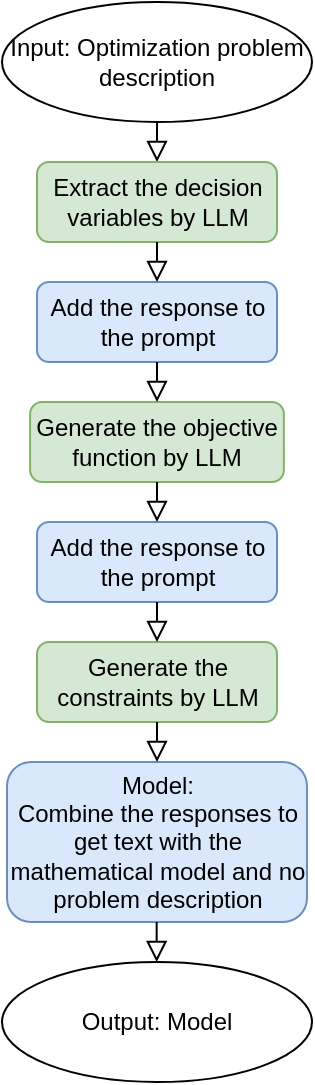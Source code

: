 <mxfile version="24.2.5" type="device">
  <diagram name="Page-1" id="GP22KpwJOW81ieQdEucJ">
    <mxGraphModel dx="1434" dy="884" grid="1" gridSize="10" guides="1" tooltips="1" connect="1" arrows="1" fold="1" page="1" pageScale="1" pageWidth="850" pageHeight="1100" math="0" shadow="0">
      <root>
        <mxCell id="0" />
        <mxCell id="1" parent="0" />
        <mxCell id="oTFs_Lw1YSFHcPAPJdp--1" value="Input: Optimization problem description" style="ellipse;whiteSpace=wrap;html=1;" vertex="1" parent="1">
          <mxGeometry x="360" y="40" width="155" height="60" as="geometry" />
        </mxCell>
        <mxCell id="oTFs_Lw1YSFHcPAPJdp--2" value="" style="rounded=0;html=1;jettySize=auto;orthogonalLoop=1;fontSize=11;endArrow=block;endFill=0;endSize=8;strokeWidth=1;shadow=0;labelBackgroundColor=none;edgeStyle=orthogonalEdgeStyle;exitX=0.5;exitY=1;exitDx=0;exitDy=0;entryX=0.5;entryY=0;entryDx=0;entryDy=0;" edge="1" parent="1" source="oTFs_Lw1YSFHcPAPJdp--1" target="oTFs_Lw1YSFHcPAPJdp--3">
          <mxGeometry relative="1" as="geometry">
            <mxPoint x="437.5" y="90" as="sourcePoint" />
            <mxPoint x="437.5" y="140" as="targetPoint" />
          </mxGeometry>
        </mxCell>
        <mxCell id="oTFs_Lw1YSFHcPAPJdp--3" value="Extract the decision variables by LLM" style="rounded=1;whiteSpace=wrap;html=1;fontSize=12;glass=0;strokeWidth=1;shadow=0;fillColor=#d5e8d4;strokeColor=#82b366;" vertex="1" parent="1">
          <mxGeometry x="377.5" y="120" width="120" height="40" as="geometry" />
        </mxCell>
        <mxCell id="oTFs_Lw1YSFHcPAPJdp--4" value="Add the response to the prompt" style="rounded=1;whiteSpace=wrap;html=1;fontSize=12;glass=0;strokeWidth=1;shadow=0;fillColor=#dae8fc;strokeColor=#6c8ebf;" vertex="1" parent="1">
          <mxGeometry x="377.5" y="180" width="120" height="40" as="geometry" />
        </mxCell>
        <mxCell id="oTFs_Lw1YSFHcPAPJdp--5" value="" style="rounded=0;html=1;jettySize=auto;orthogonalLoop=1;fontSize=11;endArrow=block;endFill=0;endSize=8;strokeWidth=1;shadow=0;labelBackgroundColor=none;edgeStyle=orthogonalEdgeStyle;entryX=0.5;entryY=0;entryDx=0;entryDy=0;exitX=0.5;exitY=1;exitDx=0;exitDy=0;" edge="1" parent="1" source="oTFs_Lw1YSFHcPAPJdp--3" target="oTFs_Lw1YSFHcPAPJdp--4">
          <mxGeometry relative="1" as="geometry">
            <mxPoint x="437.5" y="170" as="sourcePoint" />
            <mxPoint x="447.5" y="140" as="targetPoint" />
          </mxGeometry>
        </mxCell>
        <mxCell id="oTFs_Lw1YSFHcPAPJdp--6" value="Generate the objective function by LLM" style="rounded=1;whiteSpace=wrap;html=1;fontSize=12;glass=0;strokeWidth=1;shadow=0;fillColor=#d5e8d4;strokeColor=#82b366;" vertex="1" parent="1">
          <mxGeometry x="374.06" y="240" width="126.88" height="40" as="geometry" />
        </mxCell>
        <mxCell id="oTFs_Lw1YSFHcPAPJdp--7" value="Add the response to the prompt" style="rounded=1;whiteSpace=wrap;html=1;fontSize=12;glass=0;strokeWidth=1;shadow=0;fillColor=#dae8fc;strokeColor=#6c8ebf;" vertex="1" parent="1">
          <mxGeometry x="377.5" y="300" width="120" height="40" as="geometry" />
        </mxCell>
        <mxCell id="oTFs_Lw1YSFHcPAPJdp--8" value="" style="rounded=0;html=1;jettySize=auto;orthogonalLoop=1;fontSize=11;endArrow=block;endFill=0;endSize=8;strokeWidth=1;shadow=0;labelBackgroundColor=none;edgeStyle=orthogonalEdgeStyle;entryX=0.5;entryY=0;entryDx=0;entryDy=0;exitX=0.5;exitY=1;exitDx=0;exitDy=0;" edge="1" parent="1" source="oTFs_Lw1YSFHcPAPJdp--6" target="oTFs_Lw1YSFHcPAPJdp--7">
          <mxGeometry relative="1" as="geometry">
            <mxPoint x="367.5" y="230" as="sourcePoint" />
            <mxPoint x="377.5" y="200" as="targetPoint" />
          </mxGeometry>
        </mxCell>
        <mxCell id="oTFs_Lw1YSFHcPAPJdp--9" value="Generate the constraints by LLM" style="rounded=1;whiteSpace=wrap;html=1;fontSize=12;glass=0;strokeWidth=1;shadow=0;fillColor=#d5e8d4;strokeColor=#82b366;" vertex="1" parent="1">
          <mxGeometry x="377.5" y="360" width="120" height="40" as="geometry" />
        </mxCell>
        <mxCell id="oTFs_Lw1YSFHcPAPJdp--10" value="Model: &lt;br&gt;Combine the responses to get text with the mathematical model and no problem description" style="rounded=1;whiteSpace=wrap;html=1;fontSize=12;glass=0;strokeWidth=1;shadow=0;fillColor=#dae8fc;strokeColor=#6c8ebf;" vertex="1" parent="1">
          <mxGeometry x="362.5" y="420" width="150" height="80" as="geometry" />
        </mxCell>
        <mxCell id="oTFs_Lw1YSFHcPAPJdp--11" value="" style="rounded=0;html=1;jettySize=auto;orthogonalLoop=1;fontSize=11;endArrow=block;endFill=0;endSize=8;strokeWidth=1;shadow=0;labelBackgroundColor=none;edgeStyle=orthogonalEdgeStyle;entryX=0.5;entryY=0;entryDx=0;entryDy=0;exitX=0.5;exitY=1;exitDx=0;exitDy=0;" edge="1" parent="1" source="oTFs_Lw1YSFHcPAPJdp--9" target="oTFs_Lw1YSFHcPAPJdp--10">
          <mxGeometry relative="1" as="geometry">
            <mxPoint x="297.5" y="290" as="sourcePoint" />
            <mxPoint x="307.5" y="260" as="targetPoint" />
          </mxGeometry>
        </mxCell>
        <mxCell id="oTFs_Lw1YSFHcPAPJdp--12" value="" style="rounded=0;html=1;jettySize=auto;orthogonalLoop=1;fontSize=11;endArrow=block;endFill=0;endSize=8;strokeWidth=1;shadow=0;labelBackgroundColor=none;edgeStyle=orthogonalEdgeStyle;exitX=0.5;exitY=1;exitDx=0;exitDy=0;entryX=0.5;entryY=0;entryDx=0;entryDy=0;" edge="1" parent="1" source="oTFs_Lw1YSFHcPAPJdp--4" target="oTFs_Lw1YSFHcPAPJdp--6">
          <mxGeometry relative="1" as="geometry">
            <mxPoint x="437.5" y="290" as="sourcePoint" />
            <mxPoint x="427.5" y="240" as="targetPoint" />
          </mxGeometry>
        </mxCell>
        <mxCell id="oTFs_Lw1YSFHcPAPJdp--13" value="" style="rounded=0;html=1;jettySize=auto;orthogonalLoop=1;fontSize=11;endArrow=block;endFill=0;endSize=8;strokeWidth=1;shadow=0;labelBackgroundColor=none;edgeStyle=orthogonalEdgeStyle;exitX=0.5;exitY=1;exitDx=0;exitDy=0;entryX=0.5;entryY=0;entryDx=0;entryDy=0;" edge="1" parent="1" source="oTFs_Lw1YSFHcPAPJdp--7" target="oTFs_Lw1YSFHcPAPJdp--9">
          <mxGeometry relative="1" as="geometry">
            <mxPoint x="437.5" y="410" as="sourcePoint" />
            <mxPoint x="427.5" y="360" as="targetPoint" />
          </mxGeometry>
        </mxCell>
        <mxCell id="oTFs_Lw1YSFHcPAPJdp--14" value="Output: Model" style="ellipse;whiteSpace=wrap;html=1;" vertex="1" parent="1">
          <mxGeometry x="360" y="520" width="155" height="60" as="geometry" />
        </mxCell>
        <mxCell id="oTFs_Lw1YSFHcPAPJdp--16" value="" style="rounded=0;html=1;jettySize=auto;orthogonalLoop=1;fontSize=11;endArrow=block;endFill=0;endSize=8;strokeWidth=1;shadow=0;labelBackgroundColor=none;edgeStyle=orthogonalEdgeStyle;entryX=0.5;entryY=0;entryDx=0;entryDy=0;exitX=0.5;exitY=1;exitDx=0;exitDy=0;" edge="1" parent="1">
          <mxGeometry relative="1" as="geometry">
            <mxPoint x="437.33" y="500" as="sourcePoint" />
            <mxPoint x="437.33" y="520" as="targetPoint" />
          </mxGeometry>
        </mxCell>
      </root>
    </mxGraphModel>
  </diagram>
</mxfile>
